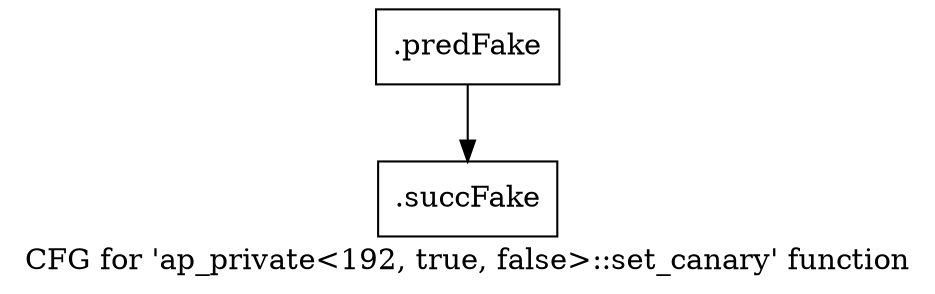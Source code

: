 digraph "CFG for 'ap_private\<192, true, false\>::set_canary' function" {
	label="CFG for 'ap_private\<192, true, false\>::set_canary' function";

	Node0x5fbcc30 [shape=record,filename="",linenumber="",label="{.predFake}"];
	Node0x5fbcc30 -> Node0x6318ad0[ callList="" memoryops="" filename="/mnt/xilinx/Vitis_HLS/2021.2/include/etc/ap_private.h" execusionnum="2"];
	Node0x6318ad0 [shape=record,filename="/mnt/xilinx/Vitis_HLS/2021.2/include/etc/ap_private.h",linenumber="3252",label="{.succFake}"];
}
